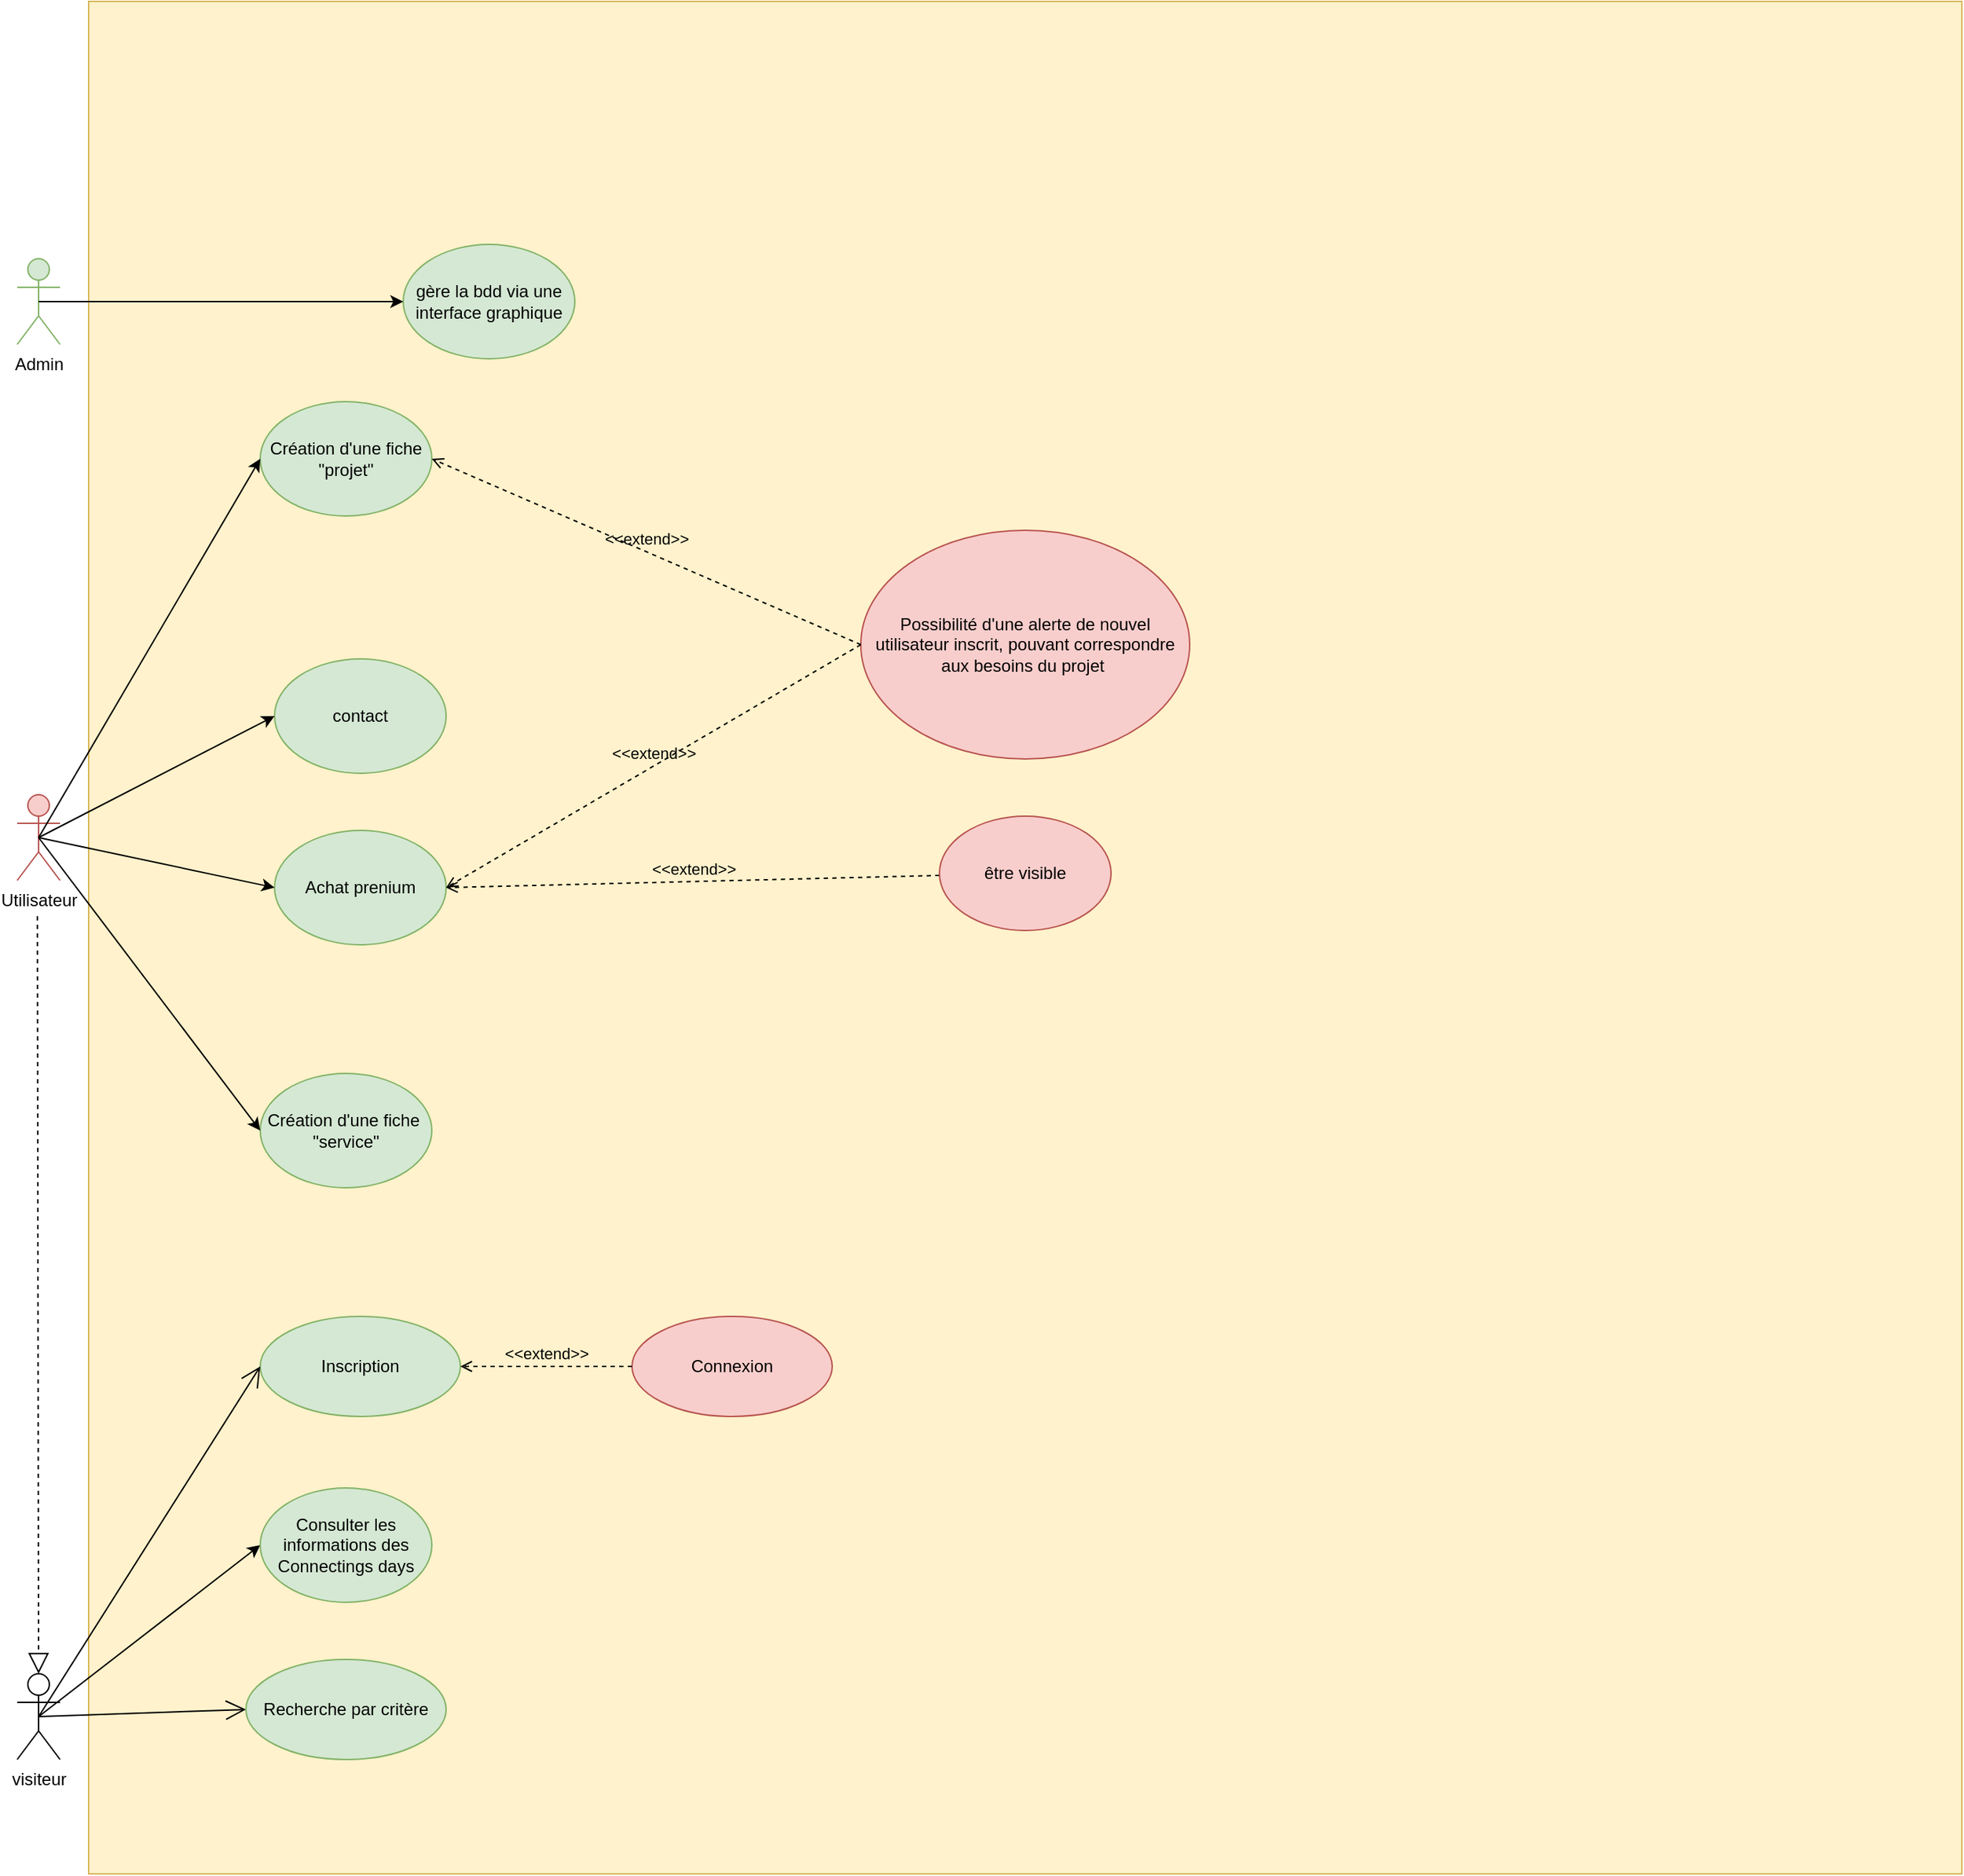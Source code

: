 <mxfile version="14.8.0" type="github"><diagram id="QEZS7bucPEMeShe7DZa2" name="Page-1"><mxGraphModel dx="1410" dy="2018" grid="1" gridSize="10" guides="1" tooltips="1" connect="1" arrows="1" fold="1" page="1" pageScale="1" pageWidth="850" pageHeight="1100" math="0" shadow="0"><root><mxCell id="0"/><mxCell id="1" parent="0"/><mxCell id="nZTqsQucaVytUGo2wCWi-13" value="" style="whiteSpace=wrap;html=1;aspect=fixed;fillColor=#fff2cc;strokeColor=#d6b656;" vertex="1" parent="1"><mxGeometry x="80" y="-80" width="1310" height="1310" as="geometry"/></mxCell><mxCell id="nZTqsQucaVytUGo2wCWi-1" value="Admin" style="shape=umlActor;verticalLabelPosition=bottom;verticalAlign=top;html=1;fillColor=#d5e8d4;strokeColor=#82b366;" vertex="1" parent="1"><mxGeometry x="30" y="100" width="30" height="60" as="geometry"/></mxCell><mxCell id="nZTqsQucaVytUGo2wCWi-3" value="Utilisateur" style="shape=umlActor;verticalLabelPosition=bottom;verticalAlign=top;html=1;fillColor=#f8cecc;strokeColor=#b85450;" vertex="1" parent="1"><mxGeometry x="30" y="475" width="30" height="60" as="geometry"/></mxCell><mxCell id="nZTqsQucaVytUGo2wCWi-8" value="" style="endArrow=open;endFill=1;endSize=12;html=1;exitX=0.5;exitY=0.5;exitDx=0;exitDy=0;exitPerimeter=0;entryX=0;entryY=0.5;entryDx=0;entryDy=0;" edge="1" parent="1" source="nZTqsQucaVytUGo2wCWi-28" target="nZTqsQucaVytUGo2wCWi-30"><mxGeometry width="160" relative="1" as="geometry"><mxPoint x="340" y="380" as="sourcePoint"/><mxPoint x="210.063" y="508.512" as="targetPoint"/></mxGeometry></mxCell><mxCell id="nZTqsQucaVytUGo2wCWi-9" value="Inscription" style="ellipse;whiteSpace=wrap;html=1;fillColor=#d5e8d4;strokeColor=#82b366;" vertex="1" parent="1"><mxGeometry x="200" y="840" width="140" height="70" as="geometry"/></mxCell><mxCell id="nZTqsQucaVytUGo2wCWi-10" value="Connexion" style="ellipse;whiteSpace=wrap;html=1;fillColor=#f8cecc;strokeColor=#b85450;" vertex="1" parent="1"><mxGeometry x="460" y="840" width="140" height="70" as="geometry"/></mxCell><mxCell id="nZTqsQucaVytUGo2wCWi-11" value="" style="endArrow=open;endFill=1;endSize=12;html=1;entryX=0;entryY=0.5;entryDx=0;entryDy=0;exitX=0.5;exitY=0.5;exitDx=0;exitDy=0;exitPerimeter=0;" edge="1" parent="1" source="nZTqsQucaVytUGo2wCWi-28" target="nZTqsQucaVytUGo2wCWi-9"><mxGeometry width="160" relative="1" as="geometry"><mxPoint x="125" y="509" as="sourcePoint"/><mxPoint x="500" y="480" as="targetPoint"/></mxGeometry></mxCell><mxCell id="nZTqsQucaVytUGo2wCWi-12" value="&amp;lt;&amp;lt;extend&amp;gt;&amp;gt;" style="html=1;verticalAlign=bottom;labelBackgroundColor=none;endArrow=open;endFill=0;dashed=1;entryX=1;entryY=0.5;entryDx=0;entryDy=0;exitX=0;exitY=0.5;exitDx=0;exitDy=0;" edge="1" parent="1" source="nZTqsQucaVytUGo2wCWi-10" target="nZTqsQucaVytUGo2wCWi-9"><mxGeometry width="160" relative="1" as="geometry"><mxPoint x="410" y="500" as="sourcePoint"/><mxPoint x="560" y="430" as="targetPoint"/></mxGeometry></mxCell><mxCell id="nZTqsQucaVytUGo2wCWi-17" value="Achat prenium" style="ellipse;whiteSpace=wrap;html=1;fillColor=#d5e8d4;strokeColor=#82b366;" vertex="1" parent="1"><mxGeometry x="210" y="500" width="120" height="80" as="geometry"/></mxCell><mxCell id="nZTqsQucaVytUGo2wCWi-18" value="&amp;lt;&amp;lt;extend&amp;gt;&amp;gt;" style="html=1;verticalAlign=bottom;labelBackgroundColor=none;endArrow=open;endFill=0;dashed=1;entryX=1;entryY=0.5;entryDx=0;entryDy=0;" edge="1" parent="1" source="nZTqsQucaVytUGo2wCWi-19" target="nZTqsQucaVytUGo2wCWi-17"><mxGeometry width="160" relative="1" as="geometry"><mxPoint x="930" y="614" as="sourcePoint"/><mxPoint x="830" y="614.17" as="targetPoint"/></mxGeometry></mxCell><mxCell id="nZTqsQucaVytUGo2wCWi-19" value="être visible" style="ellipse;whiteSpace=wrap;html=1;fillColor=#f8cecc;strokeColor=#b85450;" vertex="1" parent="1"><mxGeometry x="675" y="490" width="120" height="80" as="geometry"/></mxCell><mxCell id="nZTqsQucaVytUGo2wCWi-22" value="gère la bdd via une interface graphique" style="ellipse;whiteSpace=wrap;html=1;fillColor=#d5e8d4;strokeColor=#82b366;" vertex="1" parent="1"><mxGeometry x="300" y="90" width="120" height="80" as="geometry"/></mxCell><mxCell id="nZTqsQucaVytUGo2wCWi-23" value="" style="endArrow=classic;html=1;exitX=0.5;exitY=0.5;exitDx=0;exitDy=0;exitPerimeter=0;entryX=0;entryY=0.5;entryDx=0;entryDy=0;" edge="1" parent="1" source="nZTqsQucaVytUGo2wCWi-1" target="nZTqsQucaVytUGo2wCWi-22"><mxGeometry width="50" height="50" relative="1" as="geometry"><mxPoint x="450" y="440" as="sourcePoint"/><mxPoint x="500" y="390" as="targetPoint"/></mxGeometry></mxCell><mxCell id="nZTqsQucaVytUGo2wCWi-25" value="contact" style="ellipse;whiteSpace=wrap;html=1;fillColor=#d5e8d4;strokeColor=#82b366;" vertex="1" parent="1"><mxGeometry x="210" y="380" width="120" height="80" as="geometry"/></mxCell><mxCell id="nZTqsQucaVytUGo2wCWi-27" value="" style="endArrow=classic;html=1;exitX=0.5;exitY=0.5;exitDx=0;exitDy=0;exitPerimeter=0;entryX=0;entryY=0.5;entryDx=0;entryDy=0;" edge="1" parent="1" source="nZTqsQucaVytUGo2wCWi-28" target="nZTqsQucaVytUGo2wCWi-31"><mxGeometry width="50" height="50" relative="1" as="geometry"><mxPoint x="450" y="560" as="sourcePoint"/><mxPoint x="220" y="410" as="targetPoint"/></mxGeometry></mxCell><mxCell id="nZTqsQucaVytUGo2wCWi-28" value="visiteur&lt;br&gt;" style="shape=umlActor;verticalLabelPosition=bottom;verticalAlign=top;html=1;outlineConnect=0;" vertex="1" parent="1"><mxGeometry x="30" y="1090" width="30" height="60" as="geometry"/></mxCell><mxCell id="nZTqsQucaVytUGo2wCWi-30" value="Recherche par critère" style="ellipse;whiteSpace=wrap;html=1;fillColor=#d5e8d4;strokeColor=#82b366;" vertex="1" parent="1"><mxGeometry x="190" y="1080" width="140" height="70" as="geometry"/></mxCell><mxCell id="nZTqsQucaVytUGo2wCWi-31" value="Consulter les informations des Connectings days" style="ellipse;whiteSpace=wrap;html=1;fillColor=#d5e8d4;strokeColor=#82b366;" vertex="1" parent="1"><mxGeometry x="200" y="960" width="120" height="80" as="geometry"/></mxCell><mxCell id="nZTqsQucaVytUGo2wCWi-32" value="" style="endArrow=block;dashed=1;endFill=0;endSize=12;html=1;exitX=0.5;exitY=0.5;exitDx=0;exitDy=0;exitPerimeter=0;entryX=0.5;entryY=0;entryDx=0;entryDy=0;entryPerimeter=0;" edge="1" parent="1" target="nZTqsQucaVytUGo2wCWi-28"><mxGeometry width="160" relative="1" as="geometry"><mxPoint x="44.17" y="560" as="sourcePoint"/><mxPoint x="44.17" y="985" as="targetPoint"/></mxGeometry></mxCell><mxCell id="nZTqsQucaVytUGo2wCWi-33" value="" style="endArrow=classic;html=1;exitX=0.5;exitY=0.5;exitDx=0;exitDy=0;exitPerimeter=0;entryX=0;entryY=0.5;entryDx=0;entryDy=0;" edge="1" parent="1" source="nZTqsQucaVytUGo2wCWi-3" target="nZTqsQucaVytUGo2wCWi-25"><mxGeometry width="50" height="50" relative="1" as="geometry"><mxPoint x="450" y="430" as="sourcePoint"/><mxPoint x="500" y="380" as="targetPoint"/></mxGeometry></mxCell><mxCell id="nZTqsQucaVytUGo2wCWi-34" value="" style="endArrow=classic;html=1;exitX=0.5;exitY=0.5;exitDx=0;exitDy=0;exitPerimeter=0;entryX=0;entryY=0.5;entryDx=0;entryDy=0;" edge="1" parent="1" source="nZTqsQucaVytUGo2wCWi-3" target="nZTqsQucaVytUGo2wCWi-17"><mxGeometry width="50" height="50" relative="1" as="geometry"><mxPoint x="450" y="430" as="sourcePoint"/><mxPoint x="500" y="380" as="targetPoint"/></mxGeometry></mxCell><mxCell id="nZTqsQucaVytUGo2wCWi-35" value="Création d'une fiche &quot;projet&quot;" style="ellipse;whiteSpace=wrap;html=1;fillColor=#d5e8d4;strokeColor=#82b366;" vertex="1" parent="1"><mxGeometry x="200" y="200" width="120" height="80" as="geometry"/></mxCell><mxCell id="nZTqsQucaVytUGo2wCWi-36" value="" style="endArrow=classic;html=1;exitX=0.5;exitY=0.5;exitDx=0;exitDy=0;exitPerimeter=0;entryX=0;entryY=0.5;entryDx=0;entryDy=0;" edge="1" parent="1" source="nZTqsQucaVytUGo2wCWi-3" target="nZTqsQucaVytUGo2wCWi-35"><mxGeometry width="50" height="50" relative="1" as="geometry"><mxPoint x="450" y="550" as="sourcePoint"/><mxPoint x="500" y="500" as="targetPoint"/></mxGeometry></mxCell><mxCell id="nZTqsQucaVytUGo2wCWi-37" value="Possibilité d'une alerte de nouvel utilisateur inscrit, pouvant correspondre aux besoins du projet&amp;nbsp;" style="ellipse;whiteSpace=wrap;html=1;fillColor=#f8cecc;strokeColor=#b85450;" vertex="1" parent="1"><mxGeometry x="620" y="290" width="230" height="160" as="geometry"/></mxCell><mxCell id="nZTqsQucaVytUGo2wCWi-38" value="&amp;lt;&amp;lt;extend&amp;gt;&amp;gt;" style="html=1;verticalAlign=bottom;labelBackgroundColor=none;endArrow=open;endFill=0;dashed=1;entryX=1;entryY=0.5;entryDx=0;entryDy=0;exitX=0;exitY=0.5;exitDx=0;exitDy=0;" edge="1" parent="1" source="nZTqsQucaVytUGo2wCWi-37" target="nZTqsQucaVytUGo2wCWi-17"><mxGeometry width="160" relative="1" as="geometry"><mxPoint x="450" y="458.33" as="sourcePoint"/><mxPoint x="610" y="458.33" as="targetPoint"/></mxGeometry></mxCell><mxCell id="nZTqsQucaVytUGo2wCWi-40" value="&amp;lt;&amp;lt;extend&amp;gt;&amp;gt;" style="html=1;verticalAlign=bottom;labelBackgroundColor=none;endArrow=open;endFill=0;dashed=1;entryX=1;entryY=0.5;entryDx=0;entryDy=0;exitX=0;exitY=0.5;exitDx=0;exitDy=0;" edge="1" parent="1" source="nZTqsQucaVytUGo2wCWi-37" target="nZTqsQucaVytUGo2wCWi-35"><mxGeometry width="160" relative="1" as="geometry"><mxPoint x="440" y="330" as="sourcePoint"/><mxPoint x="610" y="330" as="targetPoint"/></mxGeometry></mxCell><mxCell id="nZTqsQucaVytUGo2wCWi-41" value="Création d'une fiche&amp;nbsp;&lt;br&gt;&quot;service&quot;" style="ellipse;whiteSpace=wrap;html=1;fillColor=#d5e8d4;strokeColor=#82b366;" vertex="1" parent="1"><mxGeometry x="200" y="670" width="120" height="80" as="geometry"/></mxCell><mxCell id="nZTqsQucaVytUGo2wCWi-42" value="" style="endArrow=classic;html=1;exitX=0.5;exitY=0.5;exitDx=0;exitDy=0;exitPerimeter=0;entryX=0;entryY=0.5;entryDx=0;entryDy=0;" edge="1" parent="1" source="nZTqsQucaVytUGo2wCWi-3" target="nZTqsQucaVytUGo2wCWi-41"><mxGeometry width="50" height="50" relative="1" as="geometry"><mxPoint x="450" y="520" as="sourcePoint"/><mxPoint x="500" y="470" as="targetPoint"/></mxGeometry></mxCell></root></mxGraphModel></diagram></mxfile>